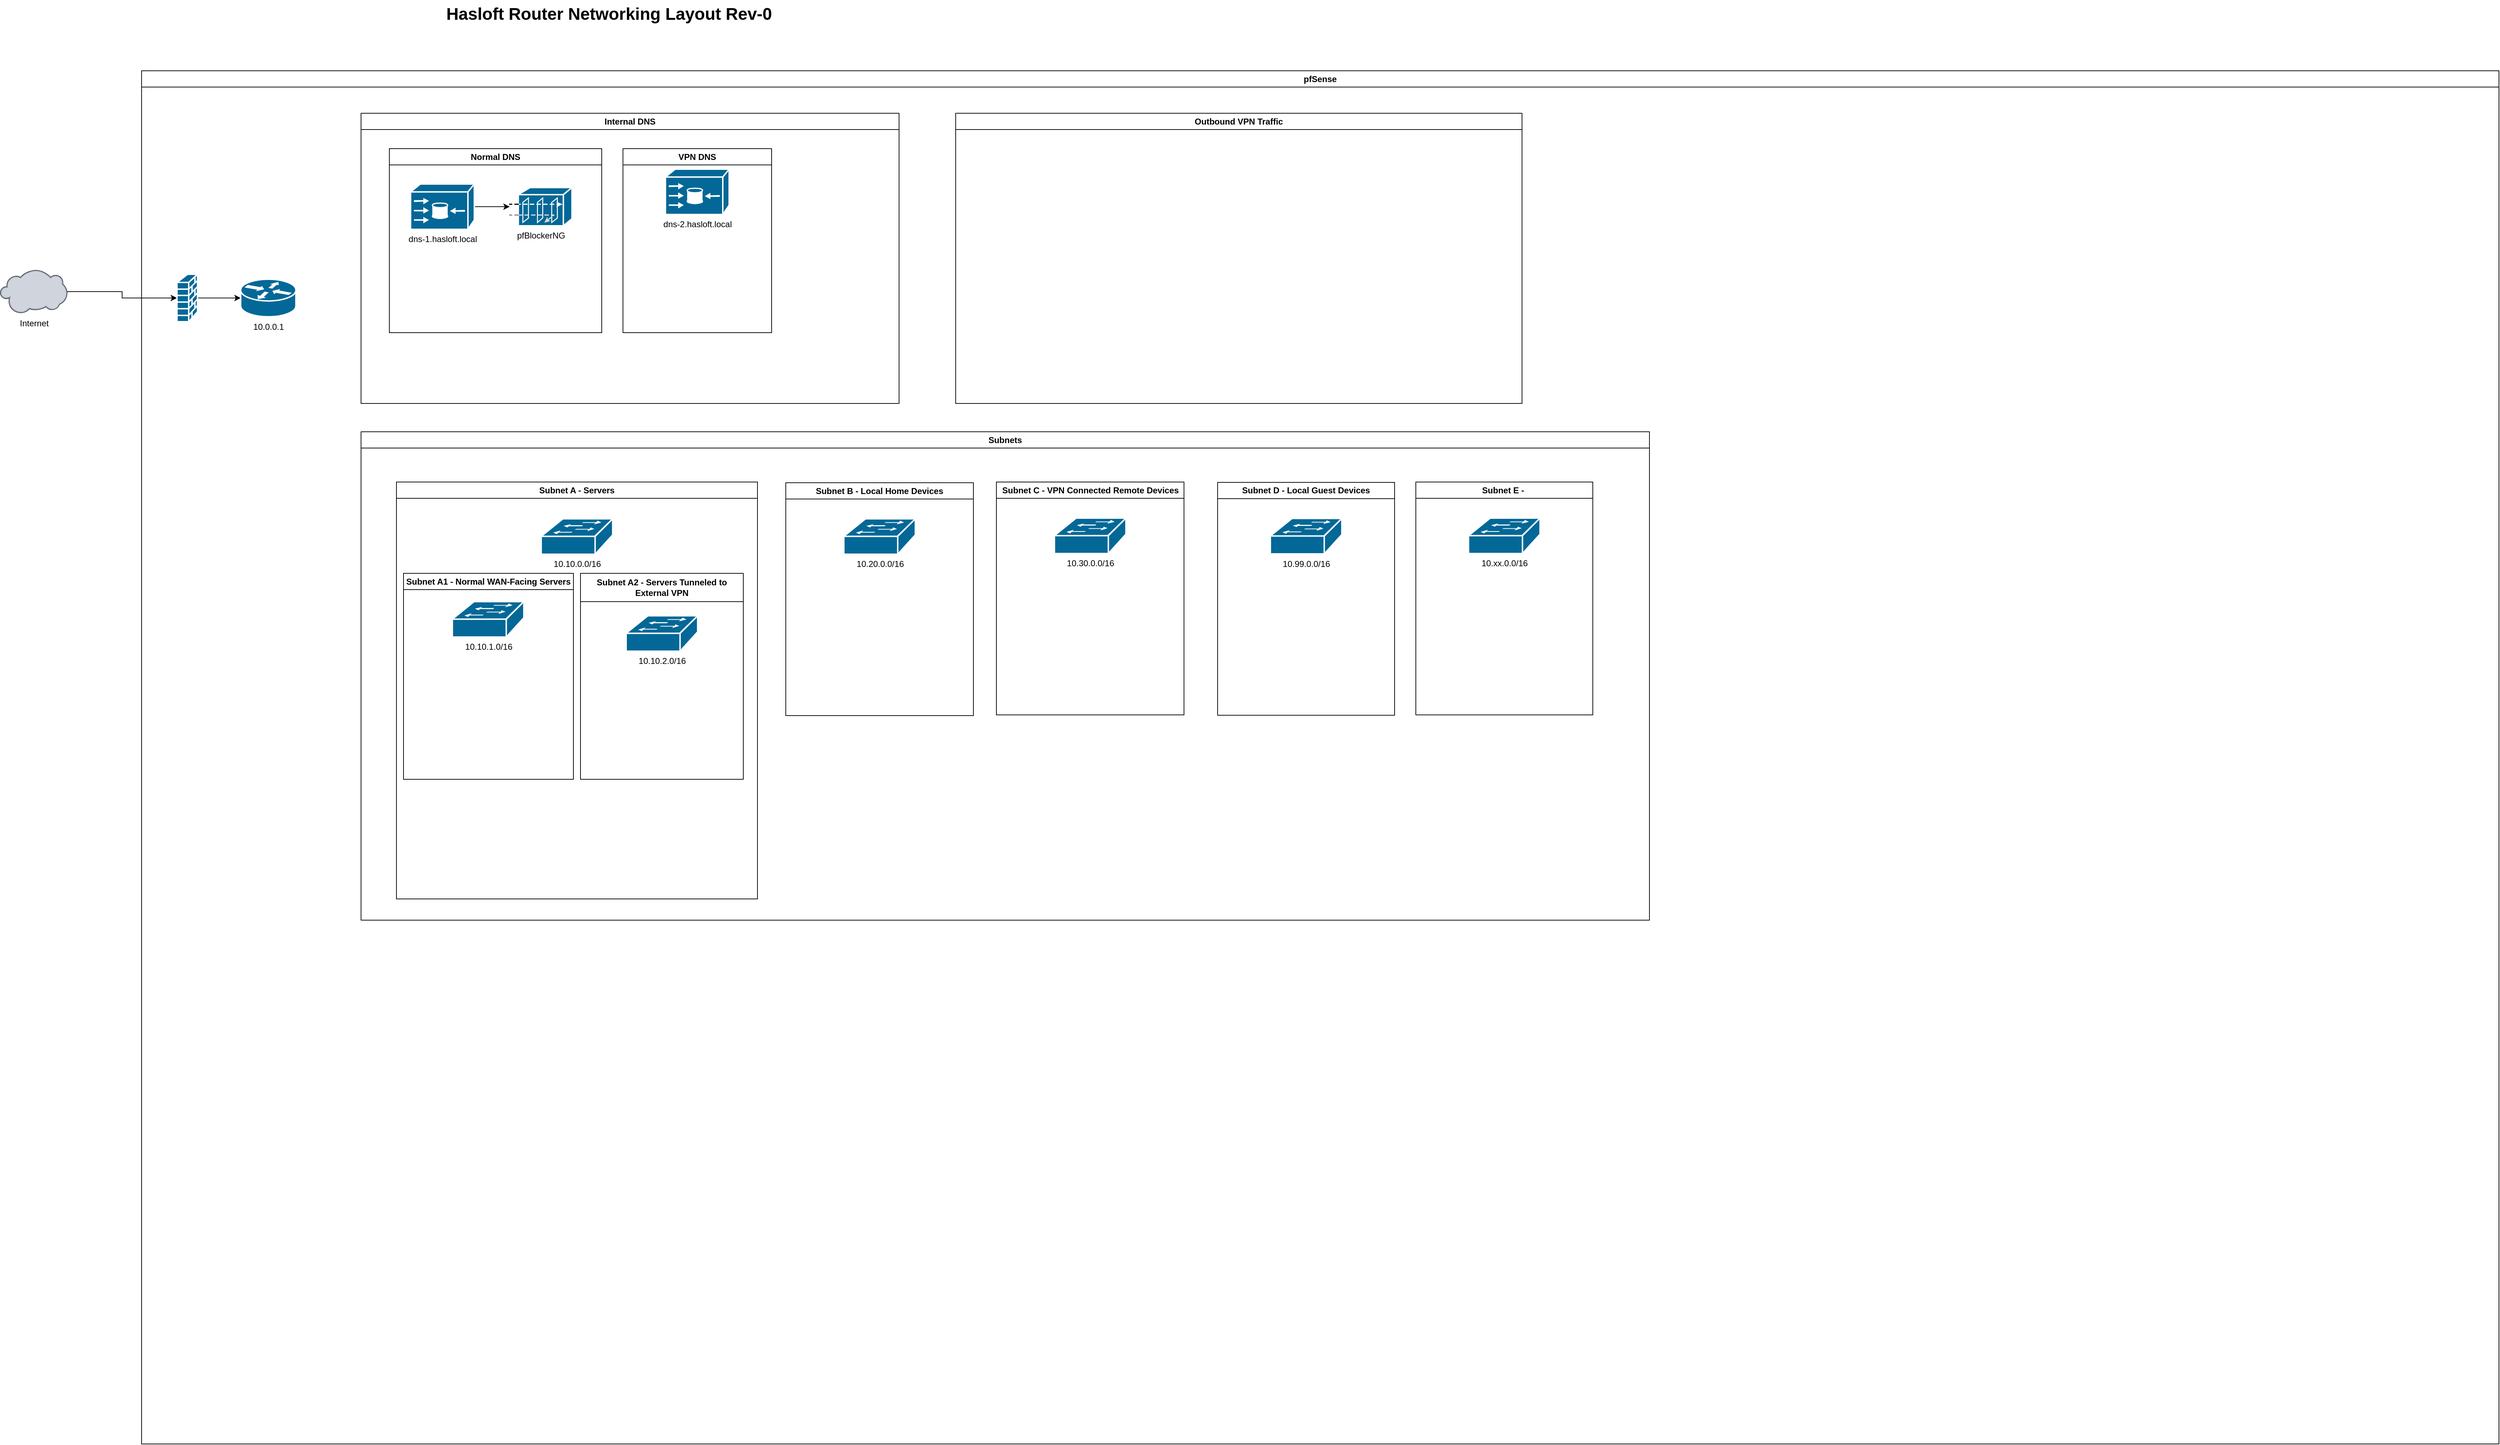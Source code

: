 <mxfile version="21.2.9" type="github">
  <diagram name="Page-1" id="e3a06f82-3646-2815-327d-82caf3d4e204">
    <mxGraphModel dx="1687" dy="899" grid="1" gridSize="10" guides="1" tooltips="1" connect="1" arrows="1" fold="1" page="1" pageScale="1.5" pageWidth="1169" pageHeight="826" background="none" math="0" shadow="0">
      <root>
        <mxCell id="0" style=";html=1;" />
        <mxCell id="1" style=";html=1;" parent="0" />
        <mxCell id="6a7d8f32e03d9370-62" value="Hasloft Router Networking Layout Rev-0" style="text;strokeColor=none;fillColor=none;html=1;fontSize=24;fontStyle=1;verticalAlign=middle;align=center;" parent="1" vertex="1">
          <mxGeometry x="499" y="30" width="861" height="40" as="geometry" />
        </mxCell>
        <mxCell id="U6HYu28x_rnx8HeXfka5-20" style="edgeStyle=orthogonalEdgeStyle;rounded=0;orthogonalLoop=1;jettySize=auto;html=1;" edge="1" parent="1" source="U6HYu28x_rnx8HeXfka5-7" target="U6HYu28x_rnx8HeXfka5-19">
          <mxGeometry relative="1" as="geometry" />
        </mxCell>
        <mxCell id="U6HYu28x_rnx8HeXfka5-7" value="Internet" style="verticalLabelPosition=bottom;sketch=0;aspect=fixed;html=1;verticalAlign=top;strokeColor=none;align=center;outlineConnect=0;shape=mxgraph.citrix.cloud;" vertex="1" parent="1">
          <mxGeometry x="70" y="411" width="95" height="62" as="geometry" />
        </mxCell>
        <mxCell id="U6HYu28x_rnx8HeXfka5-17" value="pfSense" style="swimlane;whiteSpace=wrap;html=1;startSize=23;" vertex="1" parent="1">
          <mxGeometry x="270" y="130" width="3330" height="1940" as="geometry" />
        </mxCell>
        <mxCell id="U6HYu28x_rnx8HeXfka5-22" style="edgeStyle=orthogonalEdgeStyle;rounded=0;orthogonalLoop=1;jettySize=auto;html=1;entryX=0;entryY=0.5;entryDx=0;entryDy=0;entryPerimeter=0;" edge="1" parent="U6HYu28x_rnx8HeXfka5-17" source="U6HYu28x_rnx8HeXfka5-19" target="U6HYu28x_rnx8HeXfka5-21">
          <mxGeometry relative="1" as="geometry" />
        </mxCell>
        <mxCell id="U6HYu28x_rnx8HeXfka5-19" value="" style="shape=mxgraph.cisco.security.firewall;sketch=0;html=1;pointerEvents=1;dashed=0;fillColor=#036897;strokeColor=#ffffff;strokeWidth=2;verticalLabelPosition=bottom;verticalAlign=top;align=center;outlineConnect=0;" vertex="1" parent="U6HYu28x_rnx8HeXfka5-17">
          <mxGeometry x="50" y="287.5" width="29" height="67" as="geometry" />
        </mxCell>
        <mxCell id="U6HYu28x_rnx8HeXfka5-21" value="10.0.0.1" style="shape=mxgraph.cisco.routers.router;sketch=0;html=1;pointerEvents=1;dashed=0;fillColor=#036897;strokeColor=#ffffff;strokeWidth=2;verticalLabelPosition=bottom;verticalAlign=top;align=center;outlineConnect=0;" vertex="1" parent="U6HYu28x_rnx8HeXfka5-17">
          <mxGeometry x="140" y="294.5" width="78" height="53" as="geometry" />
        </mxCell>
        <mxCell id="U6HYu28x_rnx8HeXfka5-23" value="Internal DNS" style="swimlane;whiteSpace=wrap;html=1;" vertex="1" parent="U6HYu28x_rnx8HeXfka5-17">
          <mxGeometry x="310" y="60" width="760" height="410" as="geometry" />
        </mxCell>
        <mxCell id="U6HYu28x_rnx8HeXfka5-24" value="dns-2.hasloft.local" style="shape=mxgraph.cisco.directors.content_engine_(cache_director);sketch=0;html=1;pointerEvents=1;dashed=0;fillColor=#036897;strokeColor=#ffffff;strokeWidth=2;verticalLabelPosition=bottom;verticalAlign=top;align=center;outlineConnect=0;" vertex="1" parent="U6HYu28x_rnx8HeXfka5-23">
          <mxGeometry x="430" y="79" width="90" height="64" as="geometry" />
        </mxCell>
        <mxCell id="U6HYu28x_rnx8HeXfka5-26" value="Normal DNS" style="swimlane;whiteSpace=wrap;html=1;" vertex="1" parent="U6HYu28x_rnx8HeXfka5-23">
          <mxGeometry x="40" y="50" width="300" height="260" as="geometry" />
        </mxCell>
        <mxCell id="U6HYu28x_rnx8HeXfka5-28" style="edgeStyle=orthogonalEdgeStyle;rounded=0;orthogonalLoop=1;jettySize=auto;html=1;" edge="1" parent="U6HYu28x_rnx8HeXfka5-26" source="U6HYu28x_rnx8HeXfka5-25" target="U6HYu28x_rnx8HeXfka5-27">
          <mxGeometry relative="1" as="geometry" />
        </mxCell>
        <mxCell id="U6HYu28x_rnx8HeXfka5-25" value="dns-1.hasloft.local" style="shape=mxgraph.cisco.directors.content_engine_(cache_director);sketch=0;html=1;pointerEvents=1;dashed=0;fillColor=#036897;strokeColor=#ffffff;strokeWidth=2;verticalLabelPosition=bottom;verticalAlign=top;align=center;outlineConnect=0;" vertex="1" parent="U6HYu28x_rnx8HeXfka5-26">
          <mxGeometry x="30" y="50" width="90" height="64" as="geometry" />
        </mxCell>
        <mxCell id="U6HYu28x_rnx8HeXfka5-27" value="pfBlockerNG" style="shape=mxgraph.cisco.security.guard;sketch=0;html=1;pointerEvents=1;dashed=0;fillColor=#036897;strokeColor=#ffffff;strokeWidth=2;verticalLabelPosition=bottom;verticalAlign=top;align=center;outlineConnect=0;" vertex="1" parent="U6HYu28x_rnx8HeXfka5-26">
          <mxGeometry x="170" y="55" width="88" height="54" as="geometry" />
        </mxCell>
        <mxCell id="U6HYu28x_rnx8HeXfka5-29" value="VPN DNS" style="swimlane;whiteSpace=wrap;html=1;" vertex="1" parent="U6HYu28x_rnx8HeXfka5-23">
          <mxGeometry x="370" y="50" width="210" height="260" as="geometry" />
        </mxCell>
        <mxCell id="U6HYu28x_rnx8HeXfka5-32" value="Subnets" style="swimlane;whiteSpace=wrap;html=1;" vertex="1" parent="U6HYu28x_rnx8HeXfka5-17">
          <mxGeometry x="310" y="510" width="1820" height="690" as="geometry" />
        </mxCell>
        <mxCell id="U6HYu28x_rnx8HeXfka5-33" value="Subnet A - Servers" style="swimlane;whiteSpace=wrap;html=1;startSize=23;" vertex="1" parent="U6HYu28x_rnx8HeXfka5-32">
          <mxGeometry x="50" y="71" width="510" height="589" as="geometry" />
        </mxCell>
        <mxCell id="U6HYu28x_rnx8HeXfka5-37" value="10.10.0.0/16" style="shape=mxgraph.cisco.switches.workgroup_switch;sketch=0;html=1;pointerEvents=1;dashed=0;fillColor=#036897;strokeColor=#ffffff;strokeWidth=2;verticalLabelPosition=bottom;verticalAlign=top;align=center;outlineConnect=0;" vertex="1" parent="U6HYu28x_rnx8HeXfka5-33">
          <mxGeometry x="204.5" y="52" width="101" height="50" as="geometry" />
        </mxCell>
        <mxCell id="U6HYu28x_rnx8HeXfka5-47" value="Subnet A1 - Normal WAN-Facing Servers" style="swimlane;whiteSpace=wrap;html=1;" vertex="1" parent="U6HYu28x_rnx8HeXfka5-33">
          <mxGeometry x="10" y="129" width="240" height="291" as="geometry" />
        </mxCell>
        <mxCell id="U6HYu28x_rnx8HeXfka5-50" value="10.10.1.0/16" style="shape=mxgraph.cisco.switches.workgroup_switch;sketch=0;html=1;pointerEvents=1;dashed=0;fillColor=#036897;strokeColor=#ffffff;strokeWidth=2;verticalLabelPosition=bottom;verticalAlign=top;align=center;outlineConnect=0;" vertex="1" parent="U6HYu28x_rnx8HeXfka5-47">
          <mxGeometry x="69" y="40" width="101" height="50" as="geometry" />
        </mxCell>
        <mxCell id="U6HYu28x_rnx8HeXfka5-49" value="Subnet A2 - Servers Tunneled to External VPN" style="swimlane;whiteSpace=wrap;html=1;startSize=40;" vertex="1" parent="U6HYu28x_rnx8HeXfka5-33">
          <mxGeometry x="260" y="129" width="230" height="291" as="geometry" />
        </mxCell>
        <mxCell id="U6HYu28x_rnx8HeXfka5-51" value="10.10.2.0/16" style="shape=mxgraph.cisco.switches.workgroup_switch;sketch=0;html=1;pointerEvents=1;dashed=0;fillColor=#036897;strokeColor=#ffffff;strokeWidth=2;verticalLabelPosition=bottom;verticalAlign=top;align=center;outlineConnect=0;" vertex="1" parent="U6HYu28x_rnx8HeXfka5-49">
          <mxGeometry x="64.5" y="60" width="101" height="50" as="geometry" />
        </mxCell>
        <mxCell id="U6HYu28x_rnx8HeXfka5-34" value="Subnet B - Local Home Devices" style="swimlane;whiteSpace=wrap;html=1;" vertex="1" parent="U6HYu28x_rnx8HeXfka5-32">
          <mxGeometry x="600" y="72" width="265" height="329" as="geometry" />
        </mxCell>
        <mxCell id="U6HYu28x_rnx8HeXfka5-38" value="10.20.0.0/16" style="shape=mxgraph.cisco.switches.workgroup_switch;sketch=0;html=1;pointerEvents=1;dashed=0;fillColor=#036897;strokeColor=#ffffff;strokeWidth=2;verticalLabelPosition=bottom;verticalAlign=top;align=center;outlineConnect=0;" vertex="1" parent="U6HYu28x_rnx8HeXfka5-34">
          <mxGeometry x="82" y="51" width="101" height="50" as="geometry" />
        </mxCell>
        <mxCell id="U6HYu28x_rnx8HeXfka5-35" value="Subnet D - Local Guest Devices" style="swimlane;whiteSpace=wrap;html=1;" vertex="1" parent="U6HYu28x_rnx8HeXfka5-32">
          <mxGeometry x="1210" y="71.5" width="250" height="329" as="geometry" />
        </mxCell>
        <mxCell id="U6HYu28x_rnx8HeXfka5-41" value="10.99.0.0/16" style="shape=mxgraph.cisco.switches.workgroup_switch;sketch=0;html=1;pointerEvents=1;dashed=0;fillColor=#036897;strokeColor=#ffffff;strokeWidth=2;verticalLabelPosition=bottom;verticalAlign=top;align=center;outlineConnect=0;" vertex="1" parent="U6HYu28x_rnx8HeXfka5-35">
          <mxGeometry x="74.5" y="51" width="101" height="50" as="geometry" />
        </mxCell>
        <mxCell id="U6HYu28x_rnx8HeXfka5-42" value="Subnet C - VPN Connected Remote Devices" style="swimlane;whiteSpace=wrap;html=1;startSize=23;" vertex="1" parent="U6HYu28x_rnx8HeXfka5-32">
          <mxGeometry x="897.5" y="71" width="265" height="329" as="geometry" />
        </mxCell>
        <mxCell id="U6HYu28x_rnx8HeXfka5-43" value="10.30.0.0/16" style="shape=mxgraph.cisco.switches.workgroup_switch;sketch=0;html=1;pointerEvents=1;dashed=0;fillColor=#036897;strokeColor=#ffffff;strokeWidth=2;verticalLabelPosition=bottom;verticalAlign=top;align=center;outlineConnect=0;" vertex="1" parent="U6HYu28x_rnx8HeXfka5-42">
          <mxGeometry x="82" y="51" width="101" height="50" as="geometry" />
        </mxCell>
        <mxCell id="U6HYu28x_rnx8HeXfka5-44" value="Subnet E -&amp;nbsp;" style="swimlane;whiteSpace=wrap;html=1;" vertex="1" parent="U6HYu28x_rnx8HeXfka5-32">
          <mxGeometry x="1490" y="71" width="250" height="329" as="geometry" />
        </mxCell>
        <mxCell id="U6HYu28x_rnx8HeXfka5-45" value="10.xx.0.0/16" style="shape=mxgraph.cisco.switches.workgroup_switch;sketch=0;html=1;pointerEvents=1;dashed=0;fillColor=#036897;strokeColor=#ffffff;strokeWidth=2;verticalLabelPosition=bottom;verticalAlign=top;align=center;outlineConnect=0;" vertex="1" parent="U6HYu28x_rnx8HeXfka5-44">
          <mxGeometry x="74.5" y="51" width="101" height="50" as="geometry" />
        </mxCell>
        <mxCell id="U6HYu28x_rnx8HeXfka5-52" value="Outbound VPN Traffic" style="swimlane;whiteSpace=wrap;html=1;startSize=23;" vertex="1" parent="U6HYu28x_rnx8HeXfka5-17">
          <mxGeometry x="1150" y="60" width="800" height="410" as="geometry" />
        </mxCell>
      </root>
    </mxGraphModel>
  </diagram>
</mxfile>
